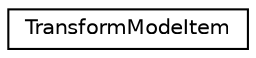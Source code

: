 digraph G
{
  edge [fontname="Helvetica",fontsize="10",labelfontname="Helvetica",labelfontsize="10"];
  node [fontname="Helvetica",fontsize="10",shape=record];
  rankdir=LR;
  Node1 [label="TransformModeItem",height=0.2,width=0.4,color="black", fillcolor="white", style="filled",URL="$df/d2d/structTransformModeItem.html"];
}
